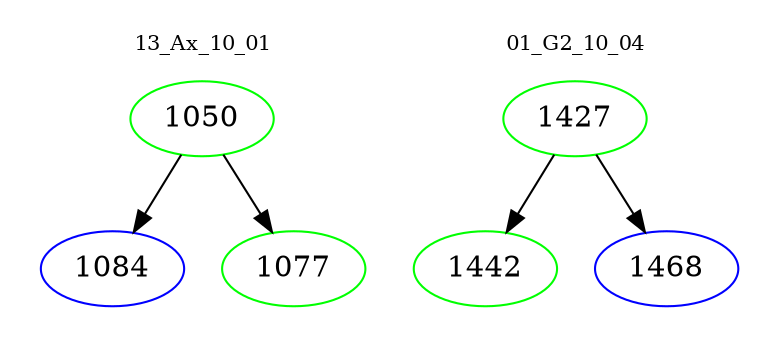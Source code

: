 digraph{
subgraph cluster_0 {
color = white
label = "13_Ax_10_01";
fontsize=10;
T0_1050 [label="1050", color="green"]
T0_1050 -> T0_1084 [color="black"]
T0_1084 [label="1084", color="blue"]
T0_1050 -> T0_1077 [color="black"]
T0_1077 [label="1077", color="green"]
}
subgraph cluster_1 {
color = white
label = "01_G2_10_04";
fontsize=10;
T1_1427 [label="1427", color="green"]
T1_1427 -> T1_1442 [color="black"]
T1_1442 [label="1442", color="green"]
T1_1427 -> T1_1468 [color="black"]
T1_1468 [label="1468", color="blue"]
}
}
